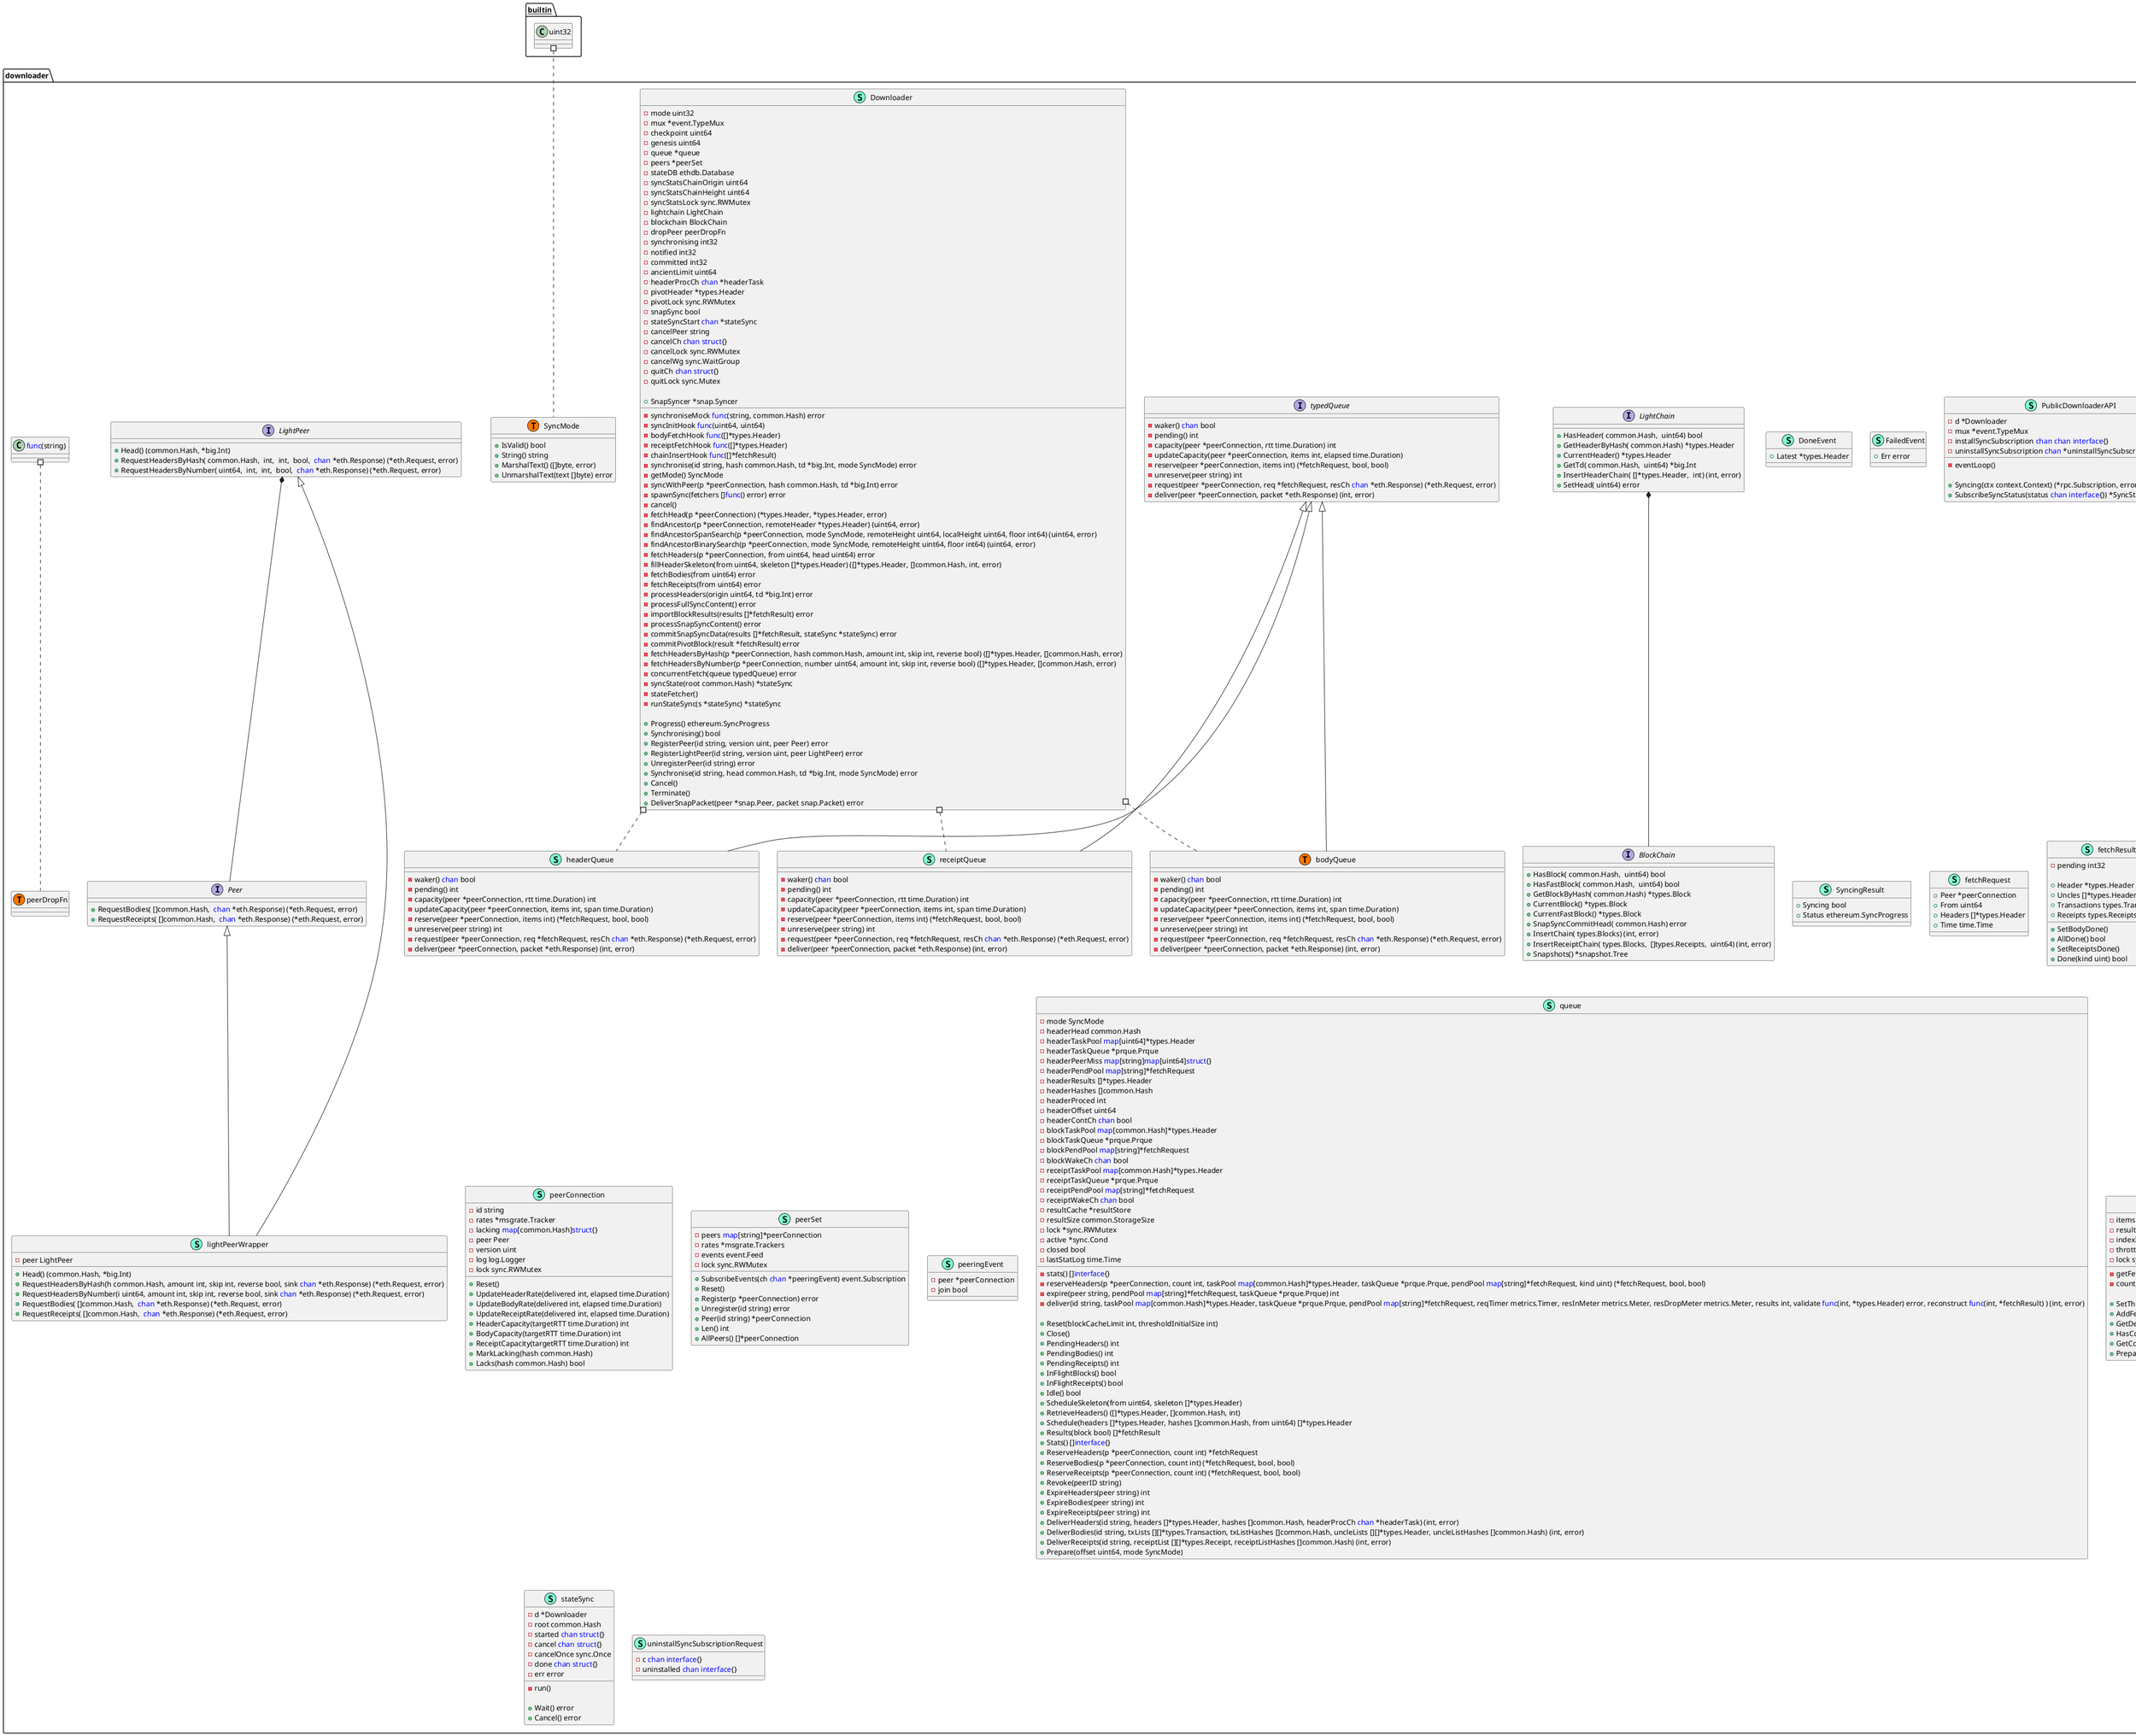 @startuml
namespace downloader {
    interface BlockChain  {
        + HasBlock( common.Hash,  uint64) bool
        + HasFastBlock( common.Hash,  uint64) bool
        + GetBlockByHash( common.Hash) *types.Block
        + CurrentBlock() *types.Block
        + CurrentFastBlock() *types.Block
        + SnapSyncCommitHead( common.Hash) error
        + InsertChain( types.Blocks) (int, error)
        + InsertReceiptChain( types.Blocks,  []types.Receipts,  uint64) (int, error)
        + Snapshots() *snapshot.Tree

    }
    class DoneEvent << (S,Aquamarine) >> {
        + Latest *types.Header

    }
    class Downloader << (S,Aquamarine) >> {
        - mode uint32
        - mux *event.TypeMux
        - checkpoint uint64
        - genesis uint64
        - queue *queue
        - peers *peerSet
        - stateDB ethdb.Database
        - syncStatsChainOrigin uint64
        - syncStatsChainHeight uint64
        - syncStatsLock sync.RWMutex
        - lightchain LightChain
        - blockchain BlockChain
        - dropPeer peerDropFn
        - synchroniseMock <font color=blue>func</font>(string, common.Hash) error
        - synchronising int32
        - notified int32
        - committed int32
        - ancientLimit uint64
        - headerProcCh <font color=blue>chan</font> *headerTask
        - pivotHeader *types.Header
        - pivotLock sync.RWMutex
        - snapSync bool
        - stateSyncStart <font color=blue>chan</font> *stateSync
        - cancelPeer string
        - cancelCh <font color=blue>chan</font> <font color=blue>struct</font>{}
        - cancelLock sync.RWMutex
        - cancelWg sync.WaitGroup
        - quitCh <font color=blue>chan</font> <font color=blue>struct</font>{}
        - quitLock sync.Mutex
        - syncInitHook <font color=blue>func</font>(uint64, uint64) 
        - bodyFetchHook <font color=blue>func</font>([]*types.Header) 
        - receiptFetchHook <font color=blue>func</font>([]*types.Header) 
        - chainInsertHook <font color=blue>func</font>([]*fetchResult) 

        + SnapSyncer *snap.Syncer

        - synchronise(id string, hash common.Hash, td *big.Int, mode SyncMode) error
        - getMode() SyncMode
        - syncWithPeer(p *peerConnection, hash common.Hash, td *big.Int) error
        - spawnSync(fetchers []<font color=blue>func</font>() error) error
        - cancel() 
        - fetchHead(p *peerConnection) (*types.Header, *types.Header, error)
        - findAncestor(p *peerConnection, remoteHeader *types.Header) (uint64, error)
        - findAncestorSpanSearch(p *peerConnection, mode SyncMode, remoteHeight uint64, localHeight uint64, floor int64) (uint64, error)
        - findAncestorBinarySearch(p *peerConnection, mode SyncMode, remoteHeight uint64, floor int64) (uint64, error)
        - fetchHeaders(p *peerConnection, from uint64, head uint64) error
        - fillHeaderSkeleton(from uint64, skeleton []*types.Header) ([]*types.Header, []common.Hash, int, error)
        - fetchBodies(from uint64) error
        - fetchReceipts(from uint64) error
        - processHeaders(origin uint64, td *big.Int) error
        - processFullSyncContent() error
        - importBlockResults(results []*fetchResult) error
        - processSnapSyncContent() error
        - commitSnapSyncData(results []*fetchResult, stateSync *stateSync) error
        - commitPivotBlock(result *fetchResult) error
        - fetchHeadersByHash(p *peerConnection, hash common.Hash, amount int, skip int, reverse bool) ([]*types.Header, []common.Hash, error)
        - fetchHeadersByNumber(p *peerConnection, number uint64, amount int, skip int, reverse bool) ([]*types.Header, []common.Hash, error)
        - concurrentFetch(queue typedQueue) error
        - syncState(root common.Hash) *stateSync
        - stateFetcher() 
        - runStateSync(s *stateSync) *stateSync

        + Progress() ethereum.SyncProgress
        + Synchronising() bool
        + RegisterPeer(id string, version uint, peer Peer) error
        + RegisterLightPeer(id string, version uint, peer LightPeer) error
        + UnregisterPeer(id string) error
        + Synchronise(id string, head common.Hash, td *big.Int, mode SyncMode) error
        + Cancel() 
        + Terminate() 
        + DeliverSnapPacket(peer *snap.Peer, packet snap.Packet) error

    }
    class FailedEvent << (S,Aquamarine) >> {
        + Err error

    }
    interface LightChain  {
        + HasHeader( common.Hash,  uint64) bool
        + GetHeaderByHash( common.Hash) *types.Header
        + CurrentHeader() *types.Header
        + GetTd( common.Hash,  uint64) *big.Int
        + InsertHeaderChain( []*types.Header,  int) (int, error)
        + SetHead( uint64) error

    }
    interface LightPeer  {
        + Head() (common.Hash, *big.Int)
        + RequestHeadersByHash( common.Hash,  int,  int,  bool,  <font color=blue>chan</font> *eth.Response) (*eth.Request, error)
        + RequestHeadersByNumber( uint64,  int,  int,  bool,  <font color=blue>chan</font> *eth.Response) (*eth.Request, error)

    }
    interface Peer  {
        + RequestBodies( []common.Hash,  <font color=blue>chan</font> *eth.Response) (*eth.Request, error)
        + RequestReceipts( []common.Hash,  <font color=blue>chan</font> *eth.Response) (*eth.Request, error)

    }
    class PublicDownloaderAPI << (S,Aquamarine) >> {
        - d *Downloader
        - mux *event.TypeMux
        - installSyncSubscription <font color=blue>chan</font> <font color=blue>chan</font> <font color=blue>interface</font>{}
        - uninstallSyncSubscription <font color=blue>chan</font> *uninstallSyncSubscriptionRequest

        - eventLoop() 

        + Syncing(ctx context.Context) (*rpc.Subscription, error)
        + SubscribeSyncStatus(status <font color=blue>chan</font> <font color=blue>interface</font>{}) *SyncStatusSubscription

    }
    class StartEvent << (S,Aquamarine) >> {
    }
    class SyncMode << (S,Aquamarine) >> {
        + IsValid() bool
        + String() string
        + MarshalText() ([]byte, error)
        + UnmarshalText(text []byte) error

    }
    class SyncStatusSubscription << (S,Aquamarine) >> {
        - api *PublicDownloaderAPI
        - c <font color=blue>chan</font> <font color=blue>interface</font>{}
        - unsubOnce sync.Once

        + Unsubscribe() 

    }
    class SyncingResult << (S,Aquamarine) >> {
        + Syncing bool
        + Status ethereum.SyncProgress

    }
    class bodyQueue << (S,Aquamarine) >> {
        - waker() <font color=blue>chan</font> bool
        - pending() int
        - capacity(peer *peerConnection, rtt time.Duration) int
        - updateCapacity(peer *peerConnection, items int, span time.Duration) 
        - reserve(peer *peerConnection, items int) (*fetchRequest, bool, bool)
        - unreserve(peer string) int
        - request(peer *peerConnection, req *fetchRequest, resCh <font color=blue>chan</font> *eth.Response) (*eth.Request, error)
        - deliver(peer *peerConnection, packet *eth.Response) (int, error)

    }
    class downloader.SyncMode << (T, #FF7700) >>  {
    }
    class downloader.bodyQueue << (T, #FF7700) >>  {
    }
    class downloader.headerQueue << (T, #FF7700) >>  {
    }
    class downloader.peerDropFn << (T, #FF7700) >>  {
    }
    class downloader.receiptQueue << (T, #FF7700) >>  {
    }
    class fetchRequest << (S,Aquamarine) >> {
        + Peer *peerConnection
        + From uint64
        + Headers []*types.Header
        + Time time.Time

    }
    class fetchResult << (S,Aquamarine) >> {
        - pending int32

        + Header *types.Header
        + Uncles []*types.Header
        + Transactions types.Transactions
        + Receipts types.Receipts

        + SetBodyDone() 
        + AllDone() bool
        + SetReceiptsDone() 
        + Done(kind uint) bool

    }
    class headerQueue << (S,Aquamarine) >> {
        - waker() <font color=blue>chan</font> bool
        - pending() int
        - capacity(peer *peerConnection, rtt time.Duration) int
        - updateCapacity(peer *peerConnection, items int, span time.Duration) 
        - reserve(peer *peerConnection, items int) (*fetchRequest, bool, bool)
        - unreserve(peer string) int
        - request(peer *peerConnection, req *fetchRequest, resCh <font color=blue>chan</font> *eth.Response) (*eth.Request, error)
        - deliver(peer *peerConnection, packet *eth.Response) (int, error)

    }
    class headerTask << (S,Aquamarine) >> {
        - headers []*types.Header
        - hashes []common.Hash

    }
    class lightPeerWrapper << (S,Aquamarine) >> {
        - peer LightPeer

        + Head() (common.Hash, *big.Int)
        + RequestHeadersByHash(h common.Hash, amount int, skip int, reverse bool, sink <font color=blue>chan</font> *eth.Response) (*eth.Request, error)
        + RequestHeadersByNumber(i uint64, amount int, skip int, reverse bool, sink <font color=blue>chan</font> *eth.Response) (*eth.Request, error)
        + RequestBodies( []common.Hash,  <font color=blue>chan</font> *eth.Response) (*eth.Request, error)
        + RequestReceipts( []common.Hash,  <font color=blue>chan</font> *eth.Response) (*eth.Request, error)

    }
    class peerCapacitySort << (S,Aquamarine) >> {
        - p []*peerConnection
        - tp []int

        + Len() int
        + Less(i int, j int) bool
        + Swap(i int, j int) 

    }
    class peerConnection << (S,Aquamarine) >> {
        - id string
        - rates *msgrate.Tracker
        - lacking <font color=blue>map</font>[common.Hash]<font color=blue>struct</font>{}
        - peer Peer
        - version uint
        - log log.Logger
        - lock sync.RWMutex

        + Reset() 
        + UpdateHeaderRate(delivered int, elapsed time.Duration) 
        + UpdateBodyRate(delivered int, elapsed time.Duration) 
        + UpdateReceiptRate(delivered int, elapsed time.Duration) 
        + HeaderCapacity(targetRTT time.Duration) int
        + BodyCapacity(targetRTT time.Duration) int
        + ReceiptCapacity(targetRTT time.Duration) int
        + MarkLacking(hash common.Hash) 
        + Lacks(hash common.Hash) bool

    }
    class peerSet << (S,Aquamarine) >> {
        - peers <font color=blue>map</font>[string]*peerConnection
        - rates *msgrate.Trackers
        - events event.Feed
        - lock sync.RWMutex

        + SubscribeEvents(ch <font color=blue>chan</font> *peeringEvent) event.Subscription
        + Reset() 
        + Register(p *peerConnection) error
        + Unregister(id string) error
        + Peer(id string) *peerConnection
        + Len() int
        + AllPeers() []*peerConnection

    }
    class peeringEvent << (S,Aquamarine) >> {
        - peer *peerConnection
        - join bool

    }
    class queue << (S,Aquamarine) >> {
        - mode SyncMode
        - headerHead common.Hash
        - headerTaskPool <font color=blue>map</font>[uint64]*types.Header
        - headerTaskQueue *prque.Prque
        - headerPeerMiss <font color=blue>map</font>[string]<font color=blue>map</font>[uint64]<font color=blue>struct</font>{}
        - headerPendPool <font color=blue>map</font>[string]*fetchRequest
        - headerResults []*types.Header
        - headerHashes []common.Hash
        - headerProced int
        - headerOffset uint64
        - headerContCh <font color=blue>chan</font> bool
        - blockTaskPool <font color=blue>map</font>[common.Hash]*types.Header
        - blockTaskQueue *prque.Prque
        - blockPendPool <font color=blue>map</font>[string]*fetchRequest
        - blockWakeCh <font color=blue>chan</font> bool
        - receiptTaskPool <font color=blue>map</font>[common.Hash]*types.Header
        - receiptTaskQueue *prque.Prque
        - receiptPendPool <font color=blue>map</font>[string]*fetchRequest
        - receiptWakeCh <font color=blue>chan</font> bool
        - resultCache *resultStore
        - resultSize common.StorageSize
        - lock *sync.RWMutex
        - active *sync.Cond
        - closed bool
        - lastStatLog time.Time

        - stats() []<font color=blue>interface</font>{}
        - reserveHeaders(p *peerConnection, count int, taskPool <font color=blue>map</font>[common.Hash]*types.Header, taskQueue *prque.Prque, pendPool <font color=blue>map</font>[string]*fetchRequest, kind uint) (*fetchRequest, bool, bool)
        - expire(peer string, pendPool <font color=blue>map</font>[string]*fetchRequest, taskQueue *prque.Prque) int
        - deliver(id string, taskPool <font color=blue>map</font>[common.Hash]*types.Header, taskQueue *prque.Prque, pendPool <font color=blue>map</font>[string]*fetchRequest, reqTimer metrics.Timer, resInMeter metrics.Meter, resDropMeter metrics.Meter, results int, validate <font color=blue>func</font>(int, *types.Header) error, reconstruct <font color=blue>func</font>(int, *fetchResult) ) (int, error)

        + Reset(blockCacheLimit int, thresholdInitialSize int) 
        + Close() 
        + PendingHeaders() int
        + PendingBodies() int
        + PendingReceipts() int
        + InFlightBlocks() bool
        + InFlightReceipts() bool
        + Idle() bool
        + ScheduleSkeleton(from uint64, skeleton []*types.Header) 
        + RetrieveHeaders() ([]*types.Header, []common.Hash, int)
        + Schedule(headers []*types.Header, hashes []common.Hash, from uint64) []*types.Header
        + Results(block bool) []*fetchResult
        + Stats() []<font color=blue>interface</font>{}
        + ReserveHeaders(p *peerConnection, count int) *fetchRequest
        + ReserveBodies(p *peerConnection, count int) (*fetchRequest, bool, bool)
        + ReserveReceipts(p *peerConnection, count int) (*fetchRequest, bool, bool)
        + Revoke(peerID string) 
        + ExpireHeaders(peer string) int
        + ExpireBodies(peer string) int
        + ExpireReceipts(peer string) int
        + DeliverHeaders(id string, headers []*types.Header, hashes []common.Hash, headerProcCh <font color=blue>chan</font> *headerTask) (int, error)
        + DeliverBodies(id string, txLists [][]*types.Transaction, txListHashes []common.Hash, uncleLists [][]*types.Header, uncleListHashes []common.Hash) (int, error)
        + DeliverReceipts(id string, receiptList [][]*types.Receipt, receiptListHashes []common.Hash) (int, error)
        + Prepare(offset uint64, mode SyncMode) 

    }
    class receiptQueue << (S,Aquamarine) >> {
        - waker() <font color=blue>chan</font> bool
        - pending() int
        - capacity(peer *peerConnection, rtt time.Duration) int
        - updateCapacity(peer *peerConnection, items int, span time.Duration) 
        - reserve(peer *peerConnection, items int) (*fetchRequest, bool, bool)
        - unreserve(peer string) int
        - request(peer *peerConnection, req *fetchRequest, resCh <font color=blue>chan</font> *eth.Response) (*eth.Request, error)
        - deliver(peer *peerConnection, packet *eth.Response) (int, error)

    }
    class resultStore << (S,Aquamarine) >> {
        - items []*fetchResult
        - resultOffset uint64
        - indexIncomplete int32
        - throttleThreshold uint64
        - lock sync.RWMutex

        - getFetchResult(headerNumber uint64) (*fetchResult, int, bool, bool, error)
        - countCompleted() int

        + SetThrottleThreshold(threshold uint64) uint64
        + AddFetch(header *types.Header, fastSync bool) (bool, bool, *fetchResult, error)
        + GetDeliverySlot(headerNumber uint64) (*fetchResult, bool, error)
        + HasCompletedItems() bool
        + GetCompleted(limit int) []*fetchResult
        + Prepare(offset uint64) 

    }
    class stateSync << (S,Aquamarine) >> {
        - d *Downloader
        - root common.Hash
        - started <font color=blue>chan</font> <font color=blue>struct</font>{}
        - cancel <font color=blue>chan</font> <font color=blue>struct</font>{}
        - cancelOnce sync.Once
        - done <font color=blue>chan</font> <font color=blue>struct</font>{}
        - err error

        - run() 

        + Wait() error
        + Cancel() error

    }
    interface typedQueue  {
        - waker() <font color=blue>chan</font> bool
        - pending() int
        - capacity(peer *peerConnection, rtt time.Duration) int
        - updateCapacity(peer *peerConnection, items int, elapsed time.Duration) 
        - reserve(peer *peerConnection, items int) (*fetchRequest, bool, bool)
        - unreserve(peer string) int
        - request(peer *peerConnection, req *fetchRequest, resCh <font color=blue>chan</font> *eth.Response) (*eth.Request, error)
        - deliver(peer *peerConnection, packet *eth.Response) (int, error)

    }
    class uninstallSyncSubscriptionRequest << (S,Aquamarine) >> {
        - c <font color=blue>chan</font> <font color=blue>interface</font>{}
        - uninstalled <font color=blue>chan</font> <font color=blue>interface</font>{}

    }
}
"downloader.LightChain" *-- "downloader.BlockChain"
"downloader.LightPeer" *-- "downloader.Peer"

"downloader.typedQueue" <|-- "downloader.bodyQueue"
"downloader.typedQueue" <|-- "downloader.headerQueue"
"downloader.LightPeer" <|-- "downloader.lightPeerWrapper"
"downloader.Peer" <|-- "downloader.lightPeerWrapper"
"downloader.typedQueue" <|-- "downloader.receiptQueue"

"__builtin__.uint32" #.. "downloader.SyncMode"
"downloader.<font color=blue>func</font>(string) " #.. "downloader.peerDropFn"
"downloader.Downloader" #.. "downloader.bodyQueue"
"downloader.Downloader" #.. "downloader.headerQueue"
"downloader.Downloader" #.. "downloader.receiptQueue"
@enduml

